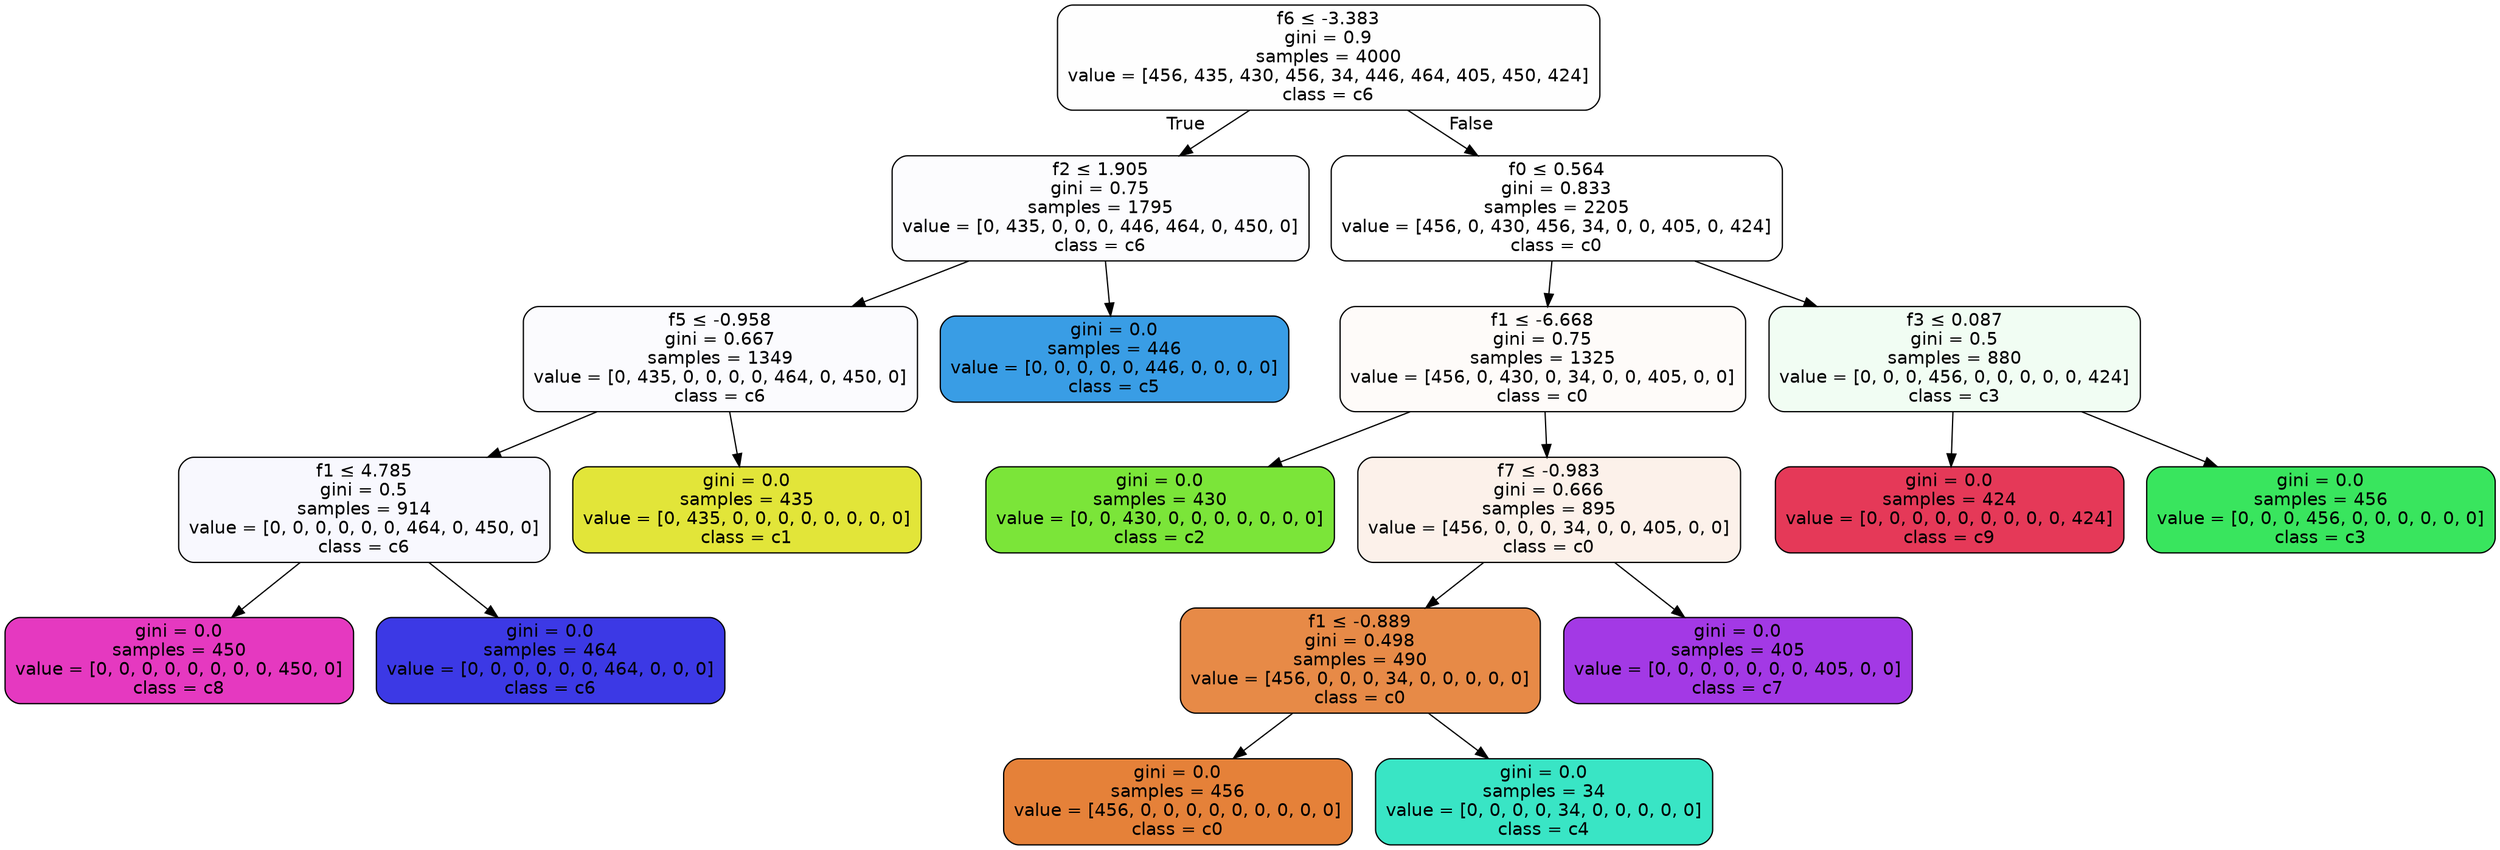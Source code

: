 digraph Tree {
node [shape=box, style="filled, rounded", color="black", fontname=helvetica] ;
edge [fontname=helvetica] ;
0 [label=<f6 &le; -3.383<br/>gini = 0.9<br/>samples = 4000<br/>value = [456, 435, 430, 456, 34, 446, 464, 405, 450, 424]<br/>class = c6>, fillcolor="#3c39e501"] ;
1 [label=<f2 &le; 1.905<br/>gini = 0.75<br/>samples = 1795<br/>value = [0, 435, 0, 0, 0, 446, 464, 0, 450, 0]<br/>class = c6>, fillcolor="#3c39e503"] ;
0 -> 1 [labeldistance=2.5, labelangle=45, headlabel="True"] ;
2 [label=<f5 &le; -0.958<br/>gini = 0.667<br/>samples = 1349<br/>value = [0, 435, 0, 0, 0, 0, 464, 0, 450, 0]<br/>class = c6>, fillcolor="#3c39e504"] ;
1 -> 2 ;
3 [label=<f1 &le; 4.785<br/>gini = 0.5<br/>samples = 914<br/>value = [0, 0, 0, 0, 0, 0, 464, 0, 450, 0]<br/>class = c6>, fillcolor="#3c39e508"] ;
2 -> 3 ;
4 [label=<gini = 0.0<br/>samples = 450<br/>value = [0, 0, 0, 0, 0, 0, 0, 0, 450, 0]<br/>class = c8>, fillcolor="#e539c0ff"] ;
3 -> 4 ;
5 [label=<gini = 0.0<br/>samples = 464<br/>value = [0, 0, 0, 0, 0, 0, 464, 0, 0, 0]<br/>class = c6>, fillcolor="#3c39e5ff"] ;
3 -> 5 ;
6 [label=<gini = 0.0<br/>samples = 435<br/>value = [0, 435, 0, 0, 0, 0, 0, 0, 0, 0]<br/>class = c1>, fillcolor="#e2e539ff"] ;
2 -> 6 ;
7 [label=<gini = 0.0<br/>samples = 446<br/>value = [0, 0, 0, 0, 0, 446, 0, 0, 0, 0]<br/>class = c5>, fillcolor="#399de5ff"] ;
1 -> 7 ;
8 [label=<f0 &le; 0.564<br/>gini = 0.833<br/>samples = 2205<br/>value = [456, 0, 430, 456, 34, 0, 0, 405, 0, 424]<br/>class = c0>, fillcolor="#e5813900"] ;
0 -> 8 [labeldistance=2.5, labelangle=-45, headlabel="False"] ;
9 [label=<f1 &le; -6.668<br/>gini = 0.75<br/>samples = 1325<br/>value = [456, 0, 430, 0, 34, 0, 0, 405, 0, 0]<br/>class = c0>, fillcolor="#e5813907"] ;
8 -> 9 ;
10 [label=<gini = 0.0<br/>samples = 430<br/>value = [0, 0, 430, 0, 0, 0, 0, 0, 0, 0]<br/>class = c2>, fillcolor="#7be539ff"] ;
9 -> 10 ;
11 [label=<f7 &le; -0.983<br/>gini = 0.666<br/>samples = 895<br/>value = [456, 0, 0, 0, 34, 0, 0, 405, 0, 0]<br/>class = c0>, fillcolor="#e581391b"] ;
9 -> 11 ;
12 [label=<f1 &le; -0.889<br/>gini = 0.498<br/>samples = 490<br/>value = [456, 0, 0, 0, 34, 0, 0, 0, 0, 0]<br/>class = c0>, fillcolor="#e58139ec"] ;
11 -> 12 ;
13 [label=<gini = 0.0<br/>samples = 456<br/>value = [456, 0, 0, 0, 0, 0, 0, 0, 0, 0]<br/>class = c0>, fillcolor="#e58139ff"] ;
12 -> 13 ;
14 [label=<gini = 0.0<br/>samples = 34<br/>value = [0, 0, 0, 0, 34, 0, 0, 0, 0, 0]<br/>class = c4>, fillcolor="#39e5c5ff"] ;
12 -> 14 ;
15 [label=<gini = 0.0<br/>samples = 405<br/>value = [0, 0, 0, 0, 0, 0, 0, 405, 0, 0]<br/>class = c7>, fillcolor="#a339e5ff"] ;
11 -> 15 ;
16 [label=<f3 &le; 0.087<br/>gini = 0.5<br/>samples = 880<br/>value = [0, 0, 0, 456, 0, 0, 0, 0, 0, 424]<br/>class = c3>, fillcolor="#39e55e12"] ;
8 -> 16 ;
17 [label=<gini = 0.0<br/>samples = 424<br/>value = [0, 0, 0, 0, 0, 0, 0, 0, 0, 424]<br/>class = c9>, fillcolor="#e53958ff"] ;
16 -> 17 ;
18 [label=<gini = 0.0<br/>samples = 456<br/>value = [0, 0, 0, 456, 0, 0, 0, 0, 0, 0]<br/>class = c3>, fillcolor="#39e55eff"] ;
16 -> 18 ;
}
